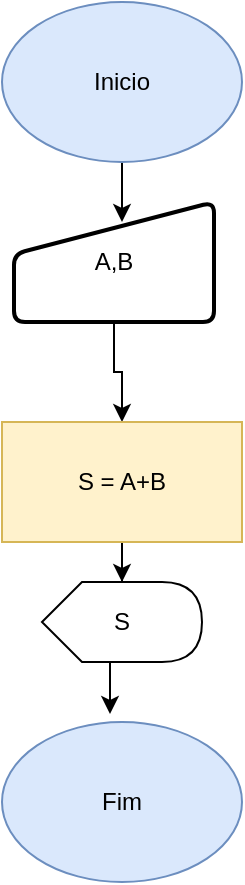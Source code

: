 <mxfile version="21.2.9" type="github">
  <diagram name="Página-1" id="gjX2WW1Q7Hzzxh7CgLJR">
    <mxGraphModel dx="880" dy="484" grid="1" gridSize="10" guides="1" tooltips="1" connect="1" arrows="1" fold="1" page="1" pageScale="1" pageWidth="827" pageHeight="1169" math="0" shadow="0">
      <root>
        <mxCell id="0" />
        <mxCell id="1" parent="0" />
        <mxCell id="f4SYDuCQsdZhkfXeAhqi-3" style="edgeStyle=orthogonalEdgeStyle;rounded=0;orthogonalLoop=1;jettySize=auto;html=1;exitX=0.5;exitY=1;exitDx=0;exitDy=0;" edge="1" parent="1">
          <mxGeometry relative="1" as="geometry">
            <mxPoint x="414" y="160" as="targetPoint" />
            <mxPoint x="414" y="130" as="sourcePoint" />
          </mxGeometry>
        </mxCell>
        <mxCell id="f4SYDuCQsdZhkfXeAhqi-6" style="edgeStyle=orthogonalEdgeStyle;rounded=0;orthogonalLoop=1;jettySize=auto;html=1;entryX=0.5;entryY=0;entryDx=0;entryDy=0;" edge="1" parent="1" source="f4SYDuCQsdZhkfXeAhqi-12" target="f4SYDuCQsdZhkfXeAhqi-5">
          <mxGeometry relative="1" as="geometry">
            <mxPoint x="414" y="220" as="sourcePoint" />
          </mxGeometry>
        </mxCell>
        <mxCell id="f4SYDuCQsdZhkfXeAhqi-7" style="edgeStyle=orthogonalEdgeStyle;rounded=0;orthogonalLoop=1;jettySize=auto;html=1;exitX=0.5;exitY=1;exitDx=0;exitDy=0;" edge="1" parent="1" source="f4SYDuCQsdZhkfXeAhqi-5" target="f4SYDuCQsdZhkfXeAhqi-8">
          <mxGeometry relative="1" as="geometry">
            <mxPoint x="414" y="360" as="targetPoint" />
          </mxGeometry>
        </mxCell>
        <mxCell id="f4SYDuCQsdZhkfXeAhqi-5" value="S = A+B" style="rounded=0;whiteSpace=wrap;html=1;fillColor=#fff2cc;strokeColor=#d6b656;" vertex="1" parent="1">
          <mxGeometry x="354" y="260" width="120" height="60" as="geometry" />
        </mxCell>
        <mxCell id="f4SYDuCQsdZhkfXeAhqi-10" style="edgeStyle=orthogonalEdgeStyle;rounded=0;orthogonalLoop=1;jettySize=auto;html=1;exitX=0;exitY=0;exitDx=40;exitDy=40;exitPerimeter=0;entryX=0.45;entryY=-0.05;entryDx=0;entryDy=0;entryPerimeter=0;" edge="1" parent="1" source="f4SYDuCQsdZhkfXeAhqi-8" target="f4SYDuCQsdZhkfXeAhqi-9">
          <mxGeometry relative="1" as="geometry" />
        </mxCell>
        <mxCell id="f4SYDuCQsdZhkfXeAhqi-8" value="S" style="shape=display;whiteSpace=wrap;html=1;" vertex="1" parent="1">
          <mxGeometry x="374" y="340" width="80" height="40" as="geometry" />
        </mxCell>
        <mxCell id="f4SYDuCQsdZhkfXeAhqi-9" value="Fim" style="ellipse;whiteSpace=wrap;html=1;fillColor=#dae8fc;strokeColor=#6c8ebf;" vertex="1" parent="1">
          <mxGeometry x="354" y="410" width="120" height="80" as="geometry" />
        </mxCell>
        <mxCell id="f4SYDuCQsdZhkfXeAhqi-11" value="Inicio" style="ellipse;whiteSpace=wrap;html=1;fillColor=#dae8fc;strokeColor=#6c8ebf;" vertex="1" parent="1">
          <mxGeometry x="354" y="50" width="120" height="80" as="geometry" />
        </mxCell>
        <mxCell id="f4SYDuCQsdZhkfXeAhqi-12" value="A,B" style="html=1;strokeWidth=2;shape=manualInput;whiteSpace=wrap;rounded=1;size=26;arcSize=11;" vertex="1" parent="1">
          <mxGeometry x="360" y="150" width="100" height="60" as="geometry" />
        </mxCell>
      </root>
    </mxGraphModel>
  </diagram>
</mxfile>
